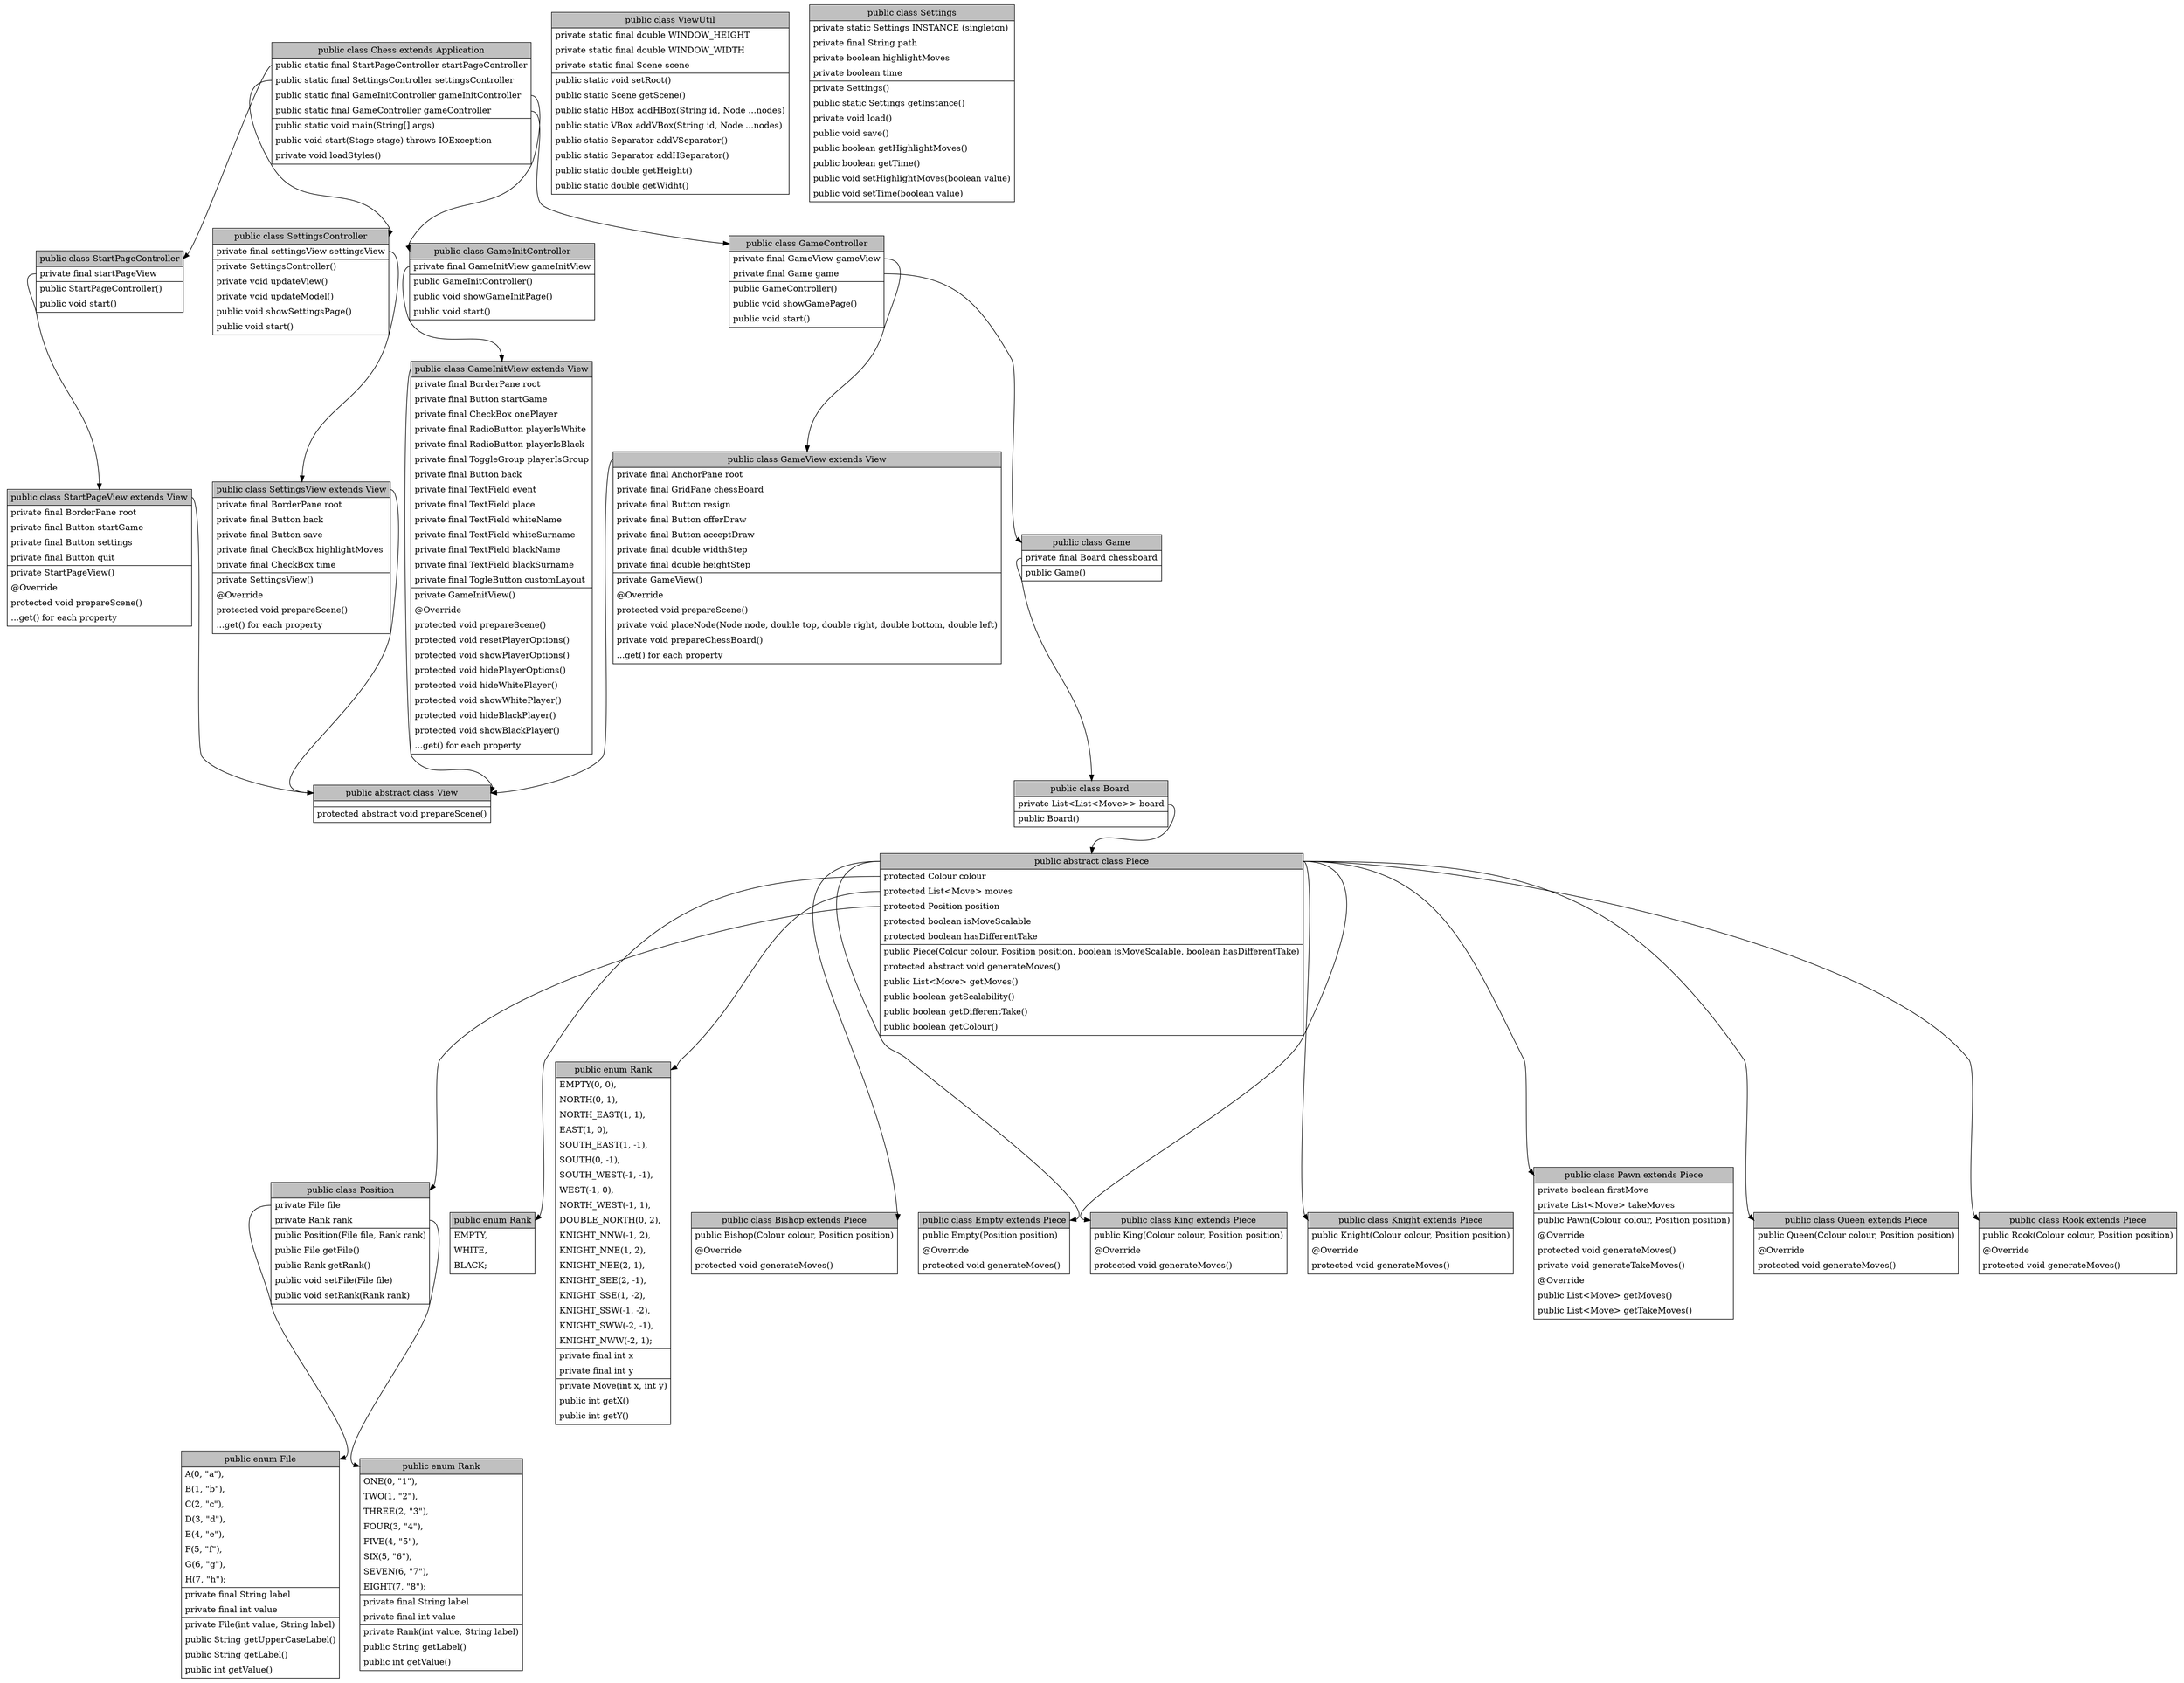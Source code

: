 /*
templateNode [shape="none", label=<
    <table border="1" cellborder="0" cellpadding="5" cellspacing="0" >
        <tr><td port="class" align="center" bgcolor="gray">public class Child extends Parent</td></tr>
        <hr/>
        <tr><td port="property" align="left">private Game game</td></tr>
        <hr/>
        <tr><td align="left">private void func()</td></tr>
    </table>
>];
*/

digraph classes {
    startPageController [shape="none", label=<
        <table border="1" cellborder="0" cellpadding="5" cellspacing="0" >
            <tr><td port="class" align="center" bgcolor="gray">public class StartPageController</td></tr>
            <hr/>
            <tr><td port="view" align="left">private final startPageView</td></tr>
            <hr/>
            <tr><td port="updateView" align="left">public StartPageController()</td></tr>
            <tr><td port="start" align="left">public void start()</td></tr>
        </table>
    >];
    settingsController [shape="none", label=<
        <table border="1" cellborder="0" cellpadding="5" cellspacing="0" >
            <tr><td port="class" align="center" bgcolor="gray">public class SettingsController</td></tr>
            <hr/>
            <tr><td port="view" align="left">private final settingsView settingsView</td></tr>
            <hr/>
            <tr><td port="updateView" align="left">private SettingsController()</td></tr>
            <tr><td port="updateView" align="left">private void updateView()</td></tr>
            <tr><td port="updateModel" align="left">private void updateModel()</td></tr>
            <tr><td port="show" align="left">public void showSettingsPage()</td></tr>
            <tr><td port="start" align="left">public void start()</td></tr>
        </table>
    >];
    gameInitController [shape="none", label=<
        <table border="1" cellborder="0" cellpadding="5" cellspacing="0" >
            <tr><td port="class" align="center" bgcolor="gray">public class GameInitController</td></tr>
            <hr/>
            <tr><td port="view" align="left">private final GameInitView gameInitView</td></tr>
            <hr/>
            <tr><td port="show" align="left">public GameInitController()</td></tr>
            <tr><td port="show" align="left">public void showGameInitPage()</td></tr>
            <tr><td port="start" align="left">public void start()</td></tr>
        </table>
    >];
    gameController [shape="none", label=<
        <table border="1" cellborder="0" cellpadding="5" cellspacing="0" >
            <tr><td port="class" align="center" bgcolor="gray">public class GameController</td></tr>
            <hr/>
            <tr><td port="view" align="left">private final GameView gameView</td></tr>
            <tr><td port="model" align="left">private final Game game</td></tr>
            <hr/>
            <tr><td port="show" align="left">public GameController()</td></tr>
            <tr><td port="show" align="left">public void showGamePage()</td></tr>
            <tr><td port="start" align="left">public void start()</td></tr>
        </table>
    >];
    viewUtil [shape="none", label=<
        <table border="1" cellborder="0" cellpadding="5" cellspacing="0" >
            <tr><td port="class" align="center" bgcolor="gray">public class ViewUtil</td></tr>
            <hr/>
            <tr><td port="property" align="left">private static final double WINDOW_HEIGHT</td></tr>
            <tr><td port="property" align="left">private static final double WINDOW_WIDTH</td></tr>
            <tr><td port="property" align="left">private static final Scene scene</td></tr>
            <hr/>
            <tr><td align="left">public static void setRoot()</td></tr>
            <tr><td align="left">public static Scene getScene()</td></tr>
            <tr><td align="left">public static HBox addHBox(String id, Node ...nodes)</td></tr>
            <tr><td align="left">public static VBox addVBox(String id, Node ...nodes)</td></tr>
            <tr><td align="left">public static Separator addVSeparator()</td></tr>
            <tr><td align="left">public static Separator addHSeparator()</td></tr>
            <tr><td align="left">public static double getHeight()</td></tr>
            <tr><td align="left">public static double getWidht()</td></tr>
        </table>
    >];
    settings [shape="none", label=<
        <table border="1" cellborder="0" cellpadding="5" cellspacing="0" >
            <tr><td port="class" align="center" bgcolor="gray">public class Settings</td></tr>
            <hr/>
            <tr><td align="left">private static Settings INSTANCE (singleton)</td></tr>
            <tr><td align="left">private final String path</td></tr>
            <tr><td align="left">private boolean highlightMoves</td></tr>
            <tr><td align="left">private boolean time</td></tr>
            <hr/>
            <tr><td align="left">private Settings()</td></tr>
            <tr><td align="left">public static Settings getInstance()</td></tr>
            <tr><td align="left">private void load()</td></tr>
            <tr><td align="left">public void save()</td></tr>
            <tr><td align="left">public boolean getHighlightMoves()</td></tr>
            <tr><td align="left">public boolean getTime()</td></tr>
            <tr><td align="left">public void setHighlightMoves(boolean value)</td></tr>
            <tr><td align="left">public void setTime(boolean value)</td></tr>
        </table>
    >];
    view [shape="none", label=<
        <table border="1" cellborder="0" cellpadding="5" cellspacing="0" >
            <tr><td port="class" align="center" bgcolor="gray">public abstract class View</td></tr>
            <hr/>
            <tr><td port="property" align="left"></td></tr>
            <hr/>
            <tr><td align="left">protected abstract void prepareScene()</td></tr>
        </table>
    >];
    settingsView [shape="none", label=<
        <table border="1" cellborder="0" cellpadding="5" cellspacing="0" >
            <tr><td port="class" align="center" bgcolor="gray">public class SettingsView extends View</td></tr>
            <hr/>
            <tr><td port="property" align="left">private final BorderPane root</td></tr>
            <tr><td port="property" align="left">private final Button back</td></tr>
            <tr><td port="property" align="left">private final Button save</td></tr>
            <tr><td port="property" align="left">private final CheckBox highlightMoves</td></tr>
            <tr><td port="property" align="left">private final CheckBox time</td></tr>
            <hr/>
            <tr><td align="left">private SettingsView()</td></tr>
            <tr><td align="left">@Override</td></tr>
            <tr><td align="left">protected void prepareScene()</td></tr>
            <tr><td align="left">...get() for each property</td></tr>
        </table>
    >];
    startPageView [shape="none", label=<
        <table border="1" cellborder="0" cellpadding="5" cellspacing="0" >
            <tr><td port="class" align="center" bgcolor="gray">public class StartPageView extends View</td></tr>
            <hr/>
            <tr><td port="property" align="left">private final BorderPane root</td></tr>
            <tr><td port="property" align="left">private final Button startGame</td></tr>
            <tr><td port="property" align="left">private final Button settings</td></tr>
            <tr><td port="property" align="left">private final Button quit</td></tr>
            <hr/>
            <tr><td align="left">private StartPageView()</td></tr>
            <tr><td align="left">@Override</td></tr>
            <tr><td align="left">protected void prepareScene()</td></tr>
            <tr><td align="left">...get() for each property</td></tr>
        </table>
    >];
    gameInitView [shape="none", label=<
        <table border="1" cellborder="0" cellpadding="5" cellspacing="0" >
            <tr><td port="class" align="center" bgcolor="gray">public class GameInitView extends View</td></tr>
            <hr/>
            <tr><td port="property" align="left">private final BorderPane root</td></tr>
            <tr><td port="property" align="left">private final Button startGame</td></tr>
            <tr><td port="property" align="left">private final CheckBox onePlayer</td></tr>
            <tr><td port="property" align="left">private final RadioButton playerIsWhite</td></tr>
            <tr><td port="property" align="left">private final RadioButton playerIsBlack</td></tr>
            <tr><td port="property" align="left">private final ToggleGroup playerIsGroup</td></tr>
            <tr><td port="property" align="left">private final Button back</td></tr>
            <tr><td port="property" align="left">private final TextField event</td></tr>
            <tr><td port="property" align="left">private final TextField place</td></tr>
            <tr><td port="property" align="left">private final TextField whiteName</td></tr>
            <tr><td port="property" align="left">private final TextField whiteSurname</td></tr>
            <tr><td port="property" align="left">private final TextField blackName</td></tr>
            <tr><td port="property" align="left">private final TextField blackSurname</td></tr>
            <tr><td port="property" align="left">private final TogleButton customLayout</td></tr>
            <hr/>
            <tr><td align="left">private GameInitView()</td></tr>
            <tr><td align="left">@Override</td></tr>
            <tr><td align="left">protected void prepareScene()</td></tr>
            <tr><td align="left">protected void resetPlayerOptions()</td></tr>
            <tr><td align="left">protected void showPlayerOptions()</td></tr>
            <tr><td align="left">protected void hidePlayerOptions()</td></tr>
            <tr><td align="left">protected void hideWhitePlayer()</td></tr>
            <tr><td align="left">protected void showWhitePlayer()</td></tr>
            <tr><td align="left">protected void hideBlackPlayer()</td></tr>
            <tr><td align="left">protected void showBlackPlayer()</td></tr>
            <tr><td align="left">...get() for each property</td></tr>
        </table>
    >];
    gameView [shape="none", label=<
        <table border="1" cellborder="0" cellpadding="5" cellspacing="0" >
            <tr><td port="class" align="center" bgcolor="gray">public class GameView extends View</td></tr>
            <hr/>
            <tr><td port="property" align="left">private final AnchorPane root</td></tr>
            <tr><td port="property" align="left">private final GridPane chessBoard</td></tr>
            <tr><td port="property" align="left">private final Button resign</td></tr>
            <tr><td port="property" align="left">private final Button offerDraw</td></tr>
            <tr><td port="property" align="left">private final Button acceptDraw</td></tr>
            <tr><td port="property" align="left">private final double widthStep</td></tr>
            <tr><td port="property" align="left">private final double heightStep</td></tr>
            <hr/>
            <tr><td align="left">private GameView()</td></tr>
            <tr><td align="left">@Override</td></tr>
            <tr><td align="left">protected void prepareScene()</td></tr>
            <tr><td align="left">private void placeNode(Node node, double top, double right, double bottom, double left)</td></tr>
            <tr><td align="left">private void prepareChessBoard()</td></tr>
            <tr><td align="left">...get() for each property</td></tr>
        </table>
    >];
    chess [shape="none", label=<
        <table border="1" cellborder="0" cellpadding="5" cellspacing="0" >
            <tr><td port="class" align="center" bgcolor="gray">public class Chess extends Application</td></tr>
            <hr/>
            <tr><td port="startPageController" align="left">public static final StartPageController startPageController</td></tr>
            <tr><td port="settingsController" align="left">public static final SettingsController settingsController</td></tr>
            <tr><td port="gameInitController" align="left">public static final GameInitController gameInitController</td></tr>
            <tr><td port="gameController" align="left">public static final GameController gameController</td></tr>
            <hr/>
            <tr><td align="left">public static void main(String[] args)</td></tr>
            <tr><td align="left">public void start(Stage stage) throws IOException</td></tr>
            <tr><td align="left">private void loadStyles()</td></tr>
        </table>
    >];
    game [shape="none", label=<
        <table border="1" cellborder="0" cellpadding="5" cellspacing="0" >
            <tr><td port="class" align="center" bgcolor="gray">public class Game</td></tr>
            <hr/>
            <tr><td port="board" align="left">private final Board chessboard</td></tr>
            <hr/>
            <tr><td align="left">public Game()</td></tr>
        </table>
    >];
    board [shape="none", label=<
        <table border="1" cellborder="0" cellpadding="5" cellspacing="0" >
            <tr><td port="class" align="center" bgcolor="gray">public class Board </td></tr>
            <hr/>
            <tr><td port="pieces" align="left">private List&lt;List&lt;Move&gt;&gt; board</td></tr>
            <hr/>
            <tr><td align="left">public Board()</td></tr>
        </table>
    >];
    pieces [shape="none", label=<
        <table border="1" cellborder="0" cellpadding="5" cellspacing="0" >
            <tr><td port="class" align="center" bgcolor="gray">public abstract class Piece</td></tr>
            <hr/>
            <tr><td port="colour" align="left">protected Colour colour</td></tr>
            <tr><td port="moves" align="left">protected List&lt;Move&gt; moves</td></tr>
            <tr><td port="position" align="left">protected Position position</td></tr>
            <tr><td align="left">protected boolean isMoveScalable</td></tr>
            <tr><td align="left">protected boolean hasDifferentTake</td></tr>
            <hr/>
            <tr><td align="left">public Piece(Colour colour, Position position, boolean isMoveScalable, boolean hasDifferentTake)</td></tr>
            <tr><td align="left">protected abstract void generateMoves()</td></tr>
            <tr><td align="left">public List&lt;Move&gt; getMoves()</td></tr>
            <tr><td align="left">public boolean getScalability()</td></tr>
            <tr><td align="left">public boolean getDifferentTake()</td></tr>
            <tr><td align="left">public boolean getColour()</td></tr>
        </table>
    >];
    position [shape="none", label=<
        <table border="1" cellborder="0" cellpadding="5" cellspacing="0" >
            <tr><td port="class" align="center" bgcolor="gray">public class Position</td></tr>
            <hr/>
            <tr><td port="file" align="left">private File file</td></tr>
            <tr><td port="rank" align="left">private Rank rank</td></tr>
            <hr/>
            <tr><td align="left">public Position(File file, Rank rank)</td></tr>
            <tr><td align="left">public File getFile()</td></tr>
            <tr><td align="left">public Rank getRank()</td></tr>
            <tr><td align="left">public void setFile(File file)</td></tr>
            <tr><td align="left">public void setRank(Rank rank)</td></tr>
        </table>
    >];
    file [shape="none", label=<
        <table border="1" cellborder="0" cellpadding="5" cellspacing="0" >
            <tr><td port="class" align="center" bgcolor="gray">public enum File</td></tr>
            <hr/>
            <tr><td align="left">A(0, "a"),</td></tr>
            <tr><td align="left">B(1, "b"),</td></tr>
            <tr><td align="left">C(2, "c"),</td></tr>
            <tr><td align="left">D(3, "d"),</td></tr>
            <tr><td align="left">E(4, "e"),</td></tr>
            <tr><td align="left">F(5, "f"),</td></tr>
            <tr><td align="left">G(6, "g"),</td></tr>
            <tr><td align="left">H(7, "h");</td></tr>
            <hr/>
            <tr><td align="left">private final String label</td></tr>
            <tr><td align="left">private final int value</td></tr>
            <hr/>
            <tr><td align="left">private File(int value, String label)</td></tr>
            <tr><td align="left">public String getUpperCaseLabel()</td></tr>
            <tr><td align="left">public String getLabel()</td></tr>
            <tr><td align="left">public int getValue()</td></tr>
        </table>
    >];
    rank [shape="none", label=<
        <table border="1" cellborder="0" cellpadding="5" cellspacing="0" >
            <tr><td port="class" align="center" bgcolor="gray">public enum Rank</td></tr>
            <hr/>
            <tr><td align="left">ONE(0, "1"),</td></tr>
            <tr><td align="left">TWO(1, "2"),</td></tr>
            <tr><td align="left">THREE(2, "3"),</td></tr>
            <tr><td align="left">FOUR(3, "4"),</td></tr>
            <tr><td align="left">FIVE(4, "5"),</td></tr>
            <tr><td align="left">SIX(5, "6"),</td></tr>
            <tr><td align="left">SEVEN(6, "7"),</td></tr>
            <tr><td align="left">EIGHT(7, "8");</td></tr>
            <hr/>
            <tr><td align="left">private final String label</td></tr>
            <tr><td align="left">private final int value</td></tr>
            <hr/>
            <tr><td align="left">private Rank(int value, String label)</td></tr>
            <tr><td align="left">public String getLabel()</td></tr>
            <tr><td align="left">public int getValue()</td></tr>
        </table>
    >];
    colour [shape="none", label=<
        <table border="1" cellborder="0" cellpadding="5" cellspacing="0" >
            <tr><td port="class" align="center" bgcolor="gray">public enum Rank</td></tr>
            <hr/>
            <tr><td align="left">EMPTY,</td></tr>
            <tr><td align="left">WHITE,</td></tr>
            <tr><td align="left">BLACK;</td></tr>
        </table>
    >];
    move [shape="none", label=<
        <table border="1" cellborder="0" cellpadding="5" cellspacing="0" >
            <tr><td port="class" align="center" bgcolor="gray">public enum Rank</td></tr>
            <hr/>
            <tr><td align="left">EMPTY(0, 0),</td></tr>
            <tr><td align="left">NORTH(0, 1),</td></tr>
            <tr><td align="left">NORTH_EAST(1, 1),</td></tr>
            <tr><td align="left">EAST(1, 0),</td></tr>
            <tr><td align="left">SOUTH_EAST(1, -1),</td></tr>
            <tr><td align="left">SOUTH(0, -1),</td></tr>
            <tr><td align="left">SOUTH_WEST(-1, -1),</td></tr>
            <tr><td align="left">WEST(-1, 0),</td></tr>
            <tr><td align="left">NORTH_WEST(-1, 1),</td></tr>
            <tr><td align="left">DOUBLE_NORTH(0, 2),</td></tr>
            <tr><td align="left">KNIGHT_NNW(-1, 2),</td></tr>
            <tr><td align="left">KNIGHT_NNE(1, 2),</td></tr>
            <tr><td align="left">KNIGHT_NEE(2, 1),</td></tr>
            <tr><td align="left">KNIGHT_SEE(2, -1),</td></tr>
            <tr><td align="left">KNIGHT_SSE(1, -2),</td></tr>
            <tr><td align="left">KNIGHT_SSW(-1, -2),</td></tr>
            <tr><td align="left">KNIGHT_SWW(-2, -1),</td></tr>
            <tr><td align="left">KNIGHT_NWW(-2, 1);</td></tr>
            <hr/>
            <tr><td align="left">private final int x</td></tr>
            <tr><td align="left">private final int y</td></tr>
            <hr/>
            <tr><td align="left">private Move(int x, int y)</td></tr>
            <tr><td align="left">public int getX()</td></tr>
            <tr><td align="left">public int getY()</td></tr>
        </table>
    >];
    bishop [shape="none", label=<
        <table border="1" cellborder="0" cellpadding="5" cellspacing="0" >
            <tr><td port="class" align="center" bgcolor="gray">public class Bishop extends Piece</td></tr>
            <hr/>
            <tr><td align="left">public Bishop(Colour colour, Position position)</td></tr>
            <tr><td align="left">@Override</td></tr>
            <tr><td align="left">protected void generateMoves()</td></tr>
        </table>
    >];
    empty [shape="none", label=<
        <table border="1" cellborder="0" cellpadding="5" cellspacing="0" >
            <tr><td port="class" align="center" bgcolor="gray">public class Empty extends Piece</td></tr>
            <hr/>
            <tr><td align="left">public Empty(Position position)</td></tr>
            <tr><td align="left">@Override</td></tr>
            <tr><td align="left">protected void generateMoves()</td></tr>
        </table>
    >];
    king [shape="none", label=<
        <table border="1" cellborder="0" cellpadding="5" cellspacing="0" >
            <tr><td port="class" align="center" bgcolor="gray">public class King extends Piece</td></tr>
            <hr/>
            <tr><td align="left">public King(Colour colour, Position position)</td></tr>
            <tr><td align="left">@Override</td></tr>
            <tr><td align="left">protected void generateMoves()</td></tr>
        </table>
    >];
    knight [shape="none", label=<
        <table border="1" cellborder="0" cellpadding="5" cellspacing="0" >
            <tr><td port="class" align="center" bgcolor="gray">public class Knight extends Piece</td></tr>
            <hr/>
            <tr><td align="left">public Knight(Colour colour, Position position)</td></tr>
            <tr><td align="left">@Override</td></tr>
            <tr><td align="left">protected void generateMoves()</td></tr>
        </table>
    >];
    pawn [shape="none", label=<
        <table border="1" cellborder="0" cellpadding="5" cellspacing="0" >
            <tr><td port="class" align="center" bgcolor="gray">public class Pawn extends Piece</td></tr>
            <hr/>
            <tr><td align="left">private boolean firstMove</td></tr>
            <tr><td align="left">private List&lt;Move&gt; takeMoves</td></tr>
            <hr/>
            <tr><td align="left">public Pawn(Colour colour, Position position)</td></tr>
            <tr><td align="left">@Override</td></tr>
            <tr><td align="left">protected void generateMoves()</td></tr>
            <tr><td align="left">private void generateTakeMoves()</td></tr>
            <tr><td align="left">@Override</td></tr>
            <tr><td align="left">public List&lt;Move&gt; getMoves()</td></tr>
            <tr><td align="left">public List&lt;Move&gt; getTakeMoves()</td></tr>
        </table>
    >];
    queen [shape="none", label=<
        <table border="1" cellborder="0" cellpadding="5" cellspacing="0" >
            <tr><td port="class" align="center" bgcolor="gray">public class Queen extends Piece</td></tr>
            <hr/>
            <tr><td align="left">public Queen(Colour colour, Position position)</td></tr>
            <tr><td align="left">@Override</td></tr>
            <tr><td align="left">protected void generateMoves()</td></tr>
        </table>
    >];
    rook [shape="none", label=<
        <table border="1" cellborder="0" cellpadding="5" cellspacing="0" >
            <tr><td port="class" align="center" bgcolor="gray">public class Rook extends Piece</td></tr>
            <hr/>
            <tr><td align="left">public Rook(Colour colour, Position position)</td></tr>
            <tr><td align="left">@Override</td></tr>
            <tr><td align="left">protected void generateMoves()</td></tr>
        </table>
    >];

    chess:settingsController -> settingsController:class;
    chess:startPageController -> startPageController:class;
    chess:gameInitController -> gameInitController:class;
    chess:gameController -> gameController:class;
    startPageController:view -> startPageView:class;
    startPageView:class -> view:class;
    settingsController:view -> settingsView:class;
    settingsView:class -> view:class;
    gameInitController:view -> gameInitView:class;
    gameInitView:class -> view:class;
    gameController:view -> gameView:class;
    gameView:class -> view:class;
    gameController:model -> game:class;
    game:board -> board:class;
    board:pieces -> pieces:class;
    pieces:position -> position:class;
    position:file -> file:class;
    position:rank -> rank:class;
    pieces:colour -> colour:class;
    pieces:moves -> move:class;
    pieces:class -> bishop:class;
    pieces:class -> empty:class;
    pieces:class -> king:class;
    pieces:class -> knight:class;
    pieces:class -> pawn:class;
    pieces:class -> queen:class;
    pieces:class -> rook:class;
}